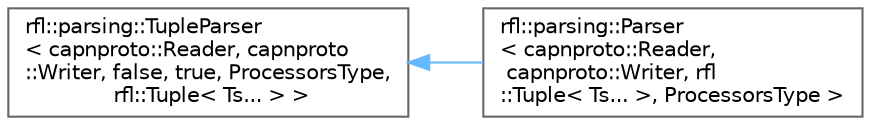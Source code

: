 digraph "类继承关系图"
{
 // LATEX_PDF_SIZE
  bgcolor="transparent";
  edge [fontname=Helvetica,fontsize=10,labelfontname=Helvetica,labelfontsize=10];
  node [fontname=Helvetica,fontsize=10,shape=box,height=0.2,width=0.4];
  rankdir="LR";
  Node0 [id="Node000000",label="rfl::parsing::TupleParser\l\< capnproto::Reader, capnproto\l::Writer, false, true, ProcessorsType,\l rfl::Tuple\< Ts... \> \>",height=0.2,width=0.4,color="grey40", fillcolor="white", style="filled",URL="$structrfl_1_1parsing_1_1_tuple_parser.html",tooltip=" "];
  Node0 -> Node1 [id="edge5847_Node000000_Node000001",dir="back",color="steelblue1",style="solid",tooltip=" "];
  Node1 [id="Node000001",label="rfl::parsing::Parser\l\< capnproto::Reader,\l capnproto::Writer, rfl\l::Tuple\< Ts... \>, ProcessorsType \>",height=0.2,width=0.4,color="grey40", fillcolor="white", style="filled",URL="$structrfl_1_1parsing_1_1_parser_3_01capnproto_1_1_reader_00_01capnproto_1_1_writer_00_01rfl_1_1_7e2b9ba09d24d412664bd44a385812eb.html",tooltip=" "];
}
